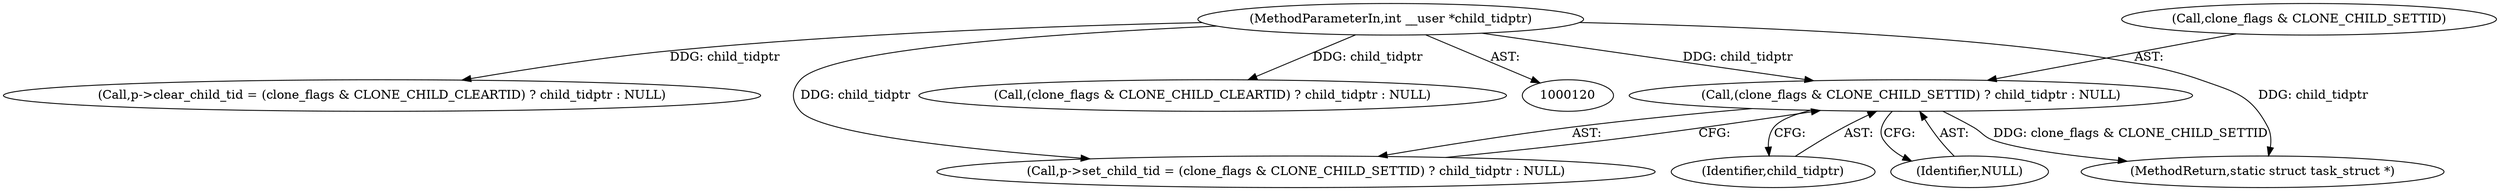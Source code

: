 digraph "0_linux_e66eded8309ebf679d3d3c1f5820d1f2ca332c71_0@pointer" {
"1000754" [label="(Call,(clone_flags & CLONE_CHILD_SETTID) ? child_tidptr : NULL)"];
"1000124" [label="(MethodParameterIn,int __user *child_tidptr)"];
"1000124" [label="(MethodParameterIn,int __user *child_tidptr)"];
"1000760" [label="(Call,p->clear_child_tid = (clone_flags & CLONE_CHILD_CLEARTID) ? child_tidptr : NULL)"];
"1000758" [label="(Identifier,child_tidptr)"];
"1000764" [label="(Call,(clone_flags & CLONE_CHILD_CLEARTID) ? child_tidptr : NULL)"];
"1000754" [label="(Call,(clone_flags & CLONE_CHILD_SETTID) ? child_tidptr : NULL)"];
"1000755" [label="(Call,clone_flags & CLONE_CHILD_SETTID)"];
"1001227" [label="(MethodReturn,static struct task_struct *)"];
"1000759" [label="(Identifier,NULL)"];
"1000750" [label="(Call,p->set_child_tid = (clone_flags & CLONE_CHILD_SETTID) ? child_tidptr : NULL)"];
"1000754" -> "1000750"  [label="AST: "];
"1000754" -> "1000758"  [label="CFG: "];
"1000754" -> "1000759"  [label="CFG: "];
"1000755" -> "1000754"  [label="AST: "];
"1000758" -> "1000754"  [label="AST: "];
"1000759" -> "1000754"  [label="AST: "];
"1000750" -> "1000754"  [label="CFG: "];
"1000754" -> "1001227"  [label="DDG: clone_flags & CLONE_CHILD_SETTID"];
"1000124" -> "1000754"  [label="DDG: child_tidptr"];
"1000124" -> "1000120"  [label="AST: "];
"1000124" -> "1001227"  [label="DDG: child_tidptr"];
"1000124" -> "1000750"  [label="DDG: child_tidptr"];
"1000124" -> "1000760"  [label="DDG: child_tidptr"];
"1000124" -> "1000764"  [label="DDG: child_tidptr"];
}
